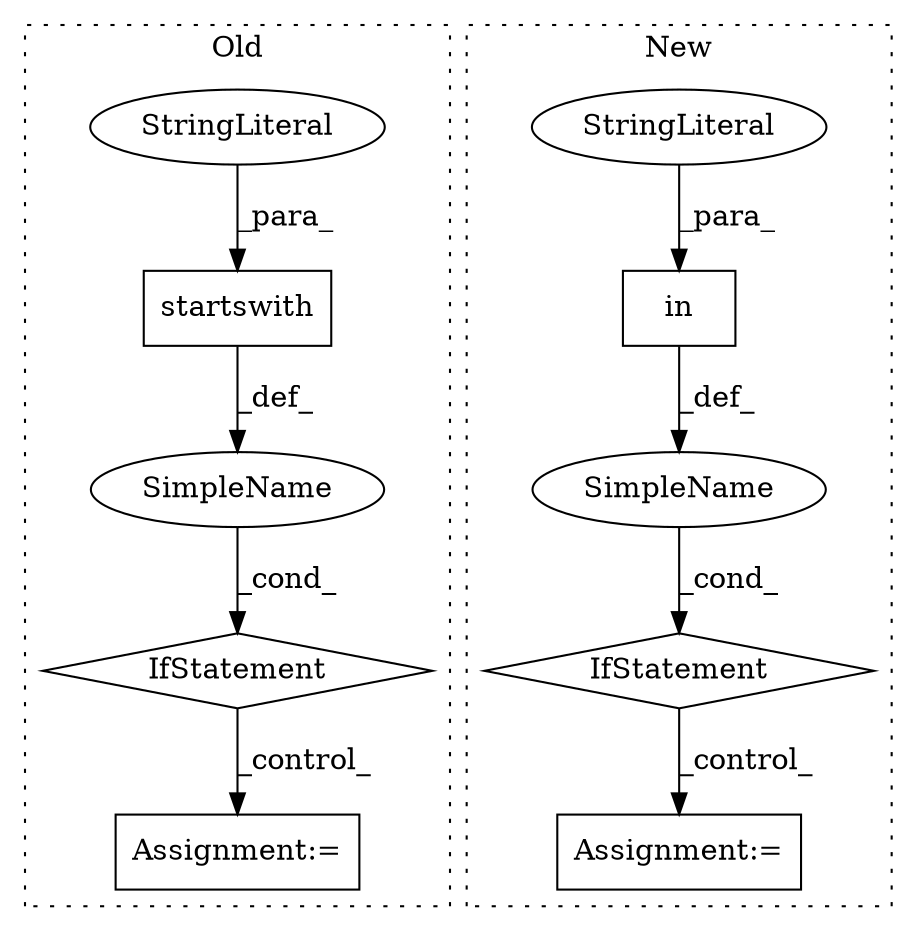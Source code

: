 digraph G {
subgraph cluster0 {
1 [label="startswith" a="32" s="5558,5577" l="11,1" shape="box"];
3 [label="StringLiteral" a="45" s="5569" l="8" shape="ellipse"];
8 [label="IfStatement" a="25" s="5535,5578" l="4,2" shape="diamond"];
9 [label="SimpleName" a="42" s="" l="" shape="ellipse"];
10 [label="Assignment:=" a="7" s="5755" l="8" shape="box"];
label = "Old";
style="dotted";
}
subgraph cluster1 {
2 [label="in" a="105" s="6030" l="11" shape="box"];
4 [label="StringLiteral" a="45" s="6030" l="5" shape="ellipse"];
5 [label="IfStatement" a="25" s="6020,6041" l="10,2" shape="diamond"];
6 [label="Assignment:=" a="7" s="6096" l="1" shape="box"];
7 [label="SimpleName" a="42" s="" l="" shape="ellipse"];
label = "New";
style="dotted";
}
1 -> 9 [label="_def_"];
2 -> 7 [label="_def_"];
3 -> 1 [label="_para_"];
4 -> 2 [label="_para_"];
5 -> 6 [label="_control_"];
7 -> 5 [label="_cond_"];
8 -> 10 [label="_control_"];
9 -> 8 [label="_cond_"];
}